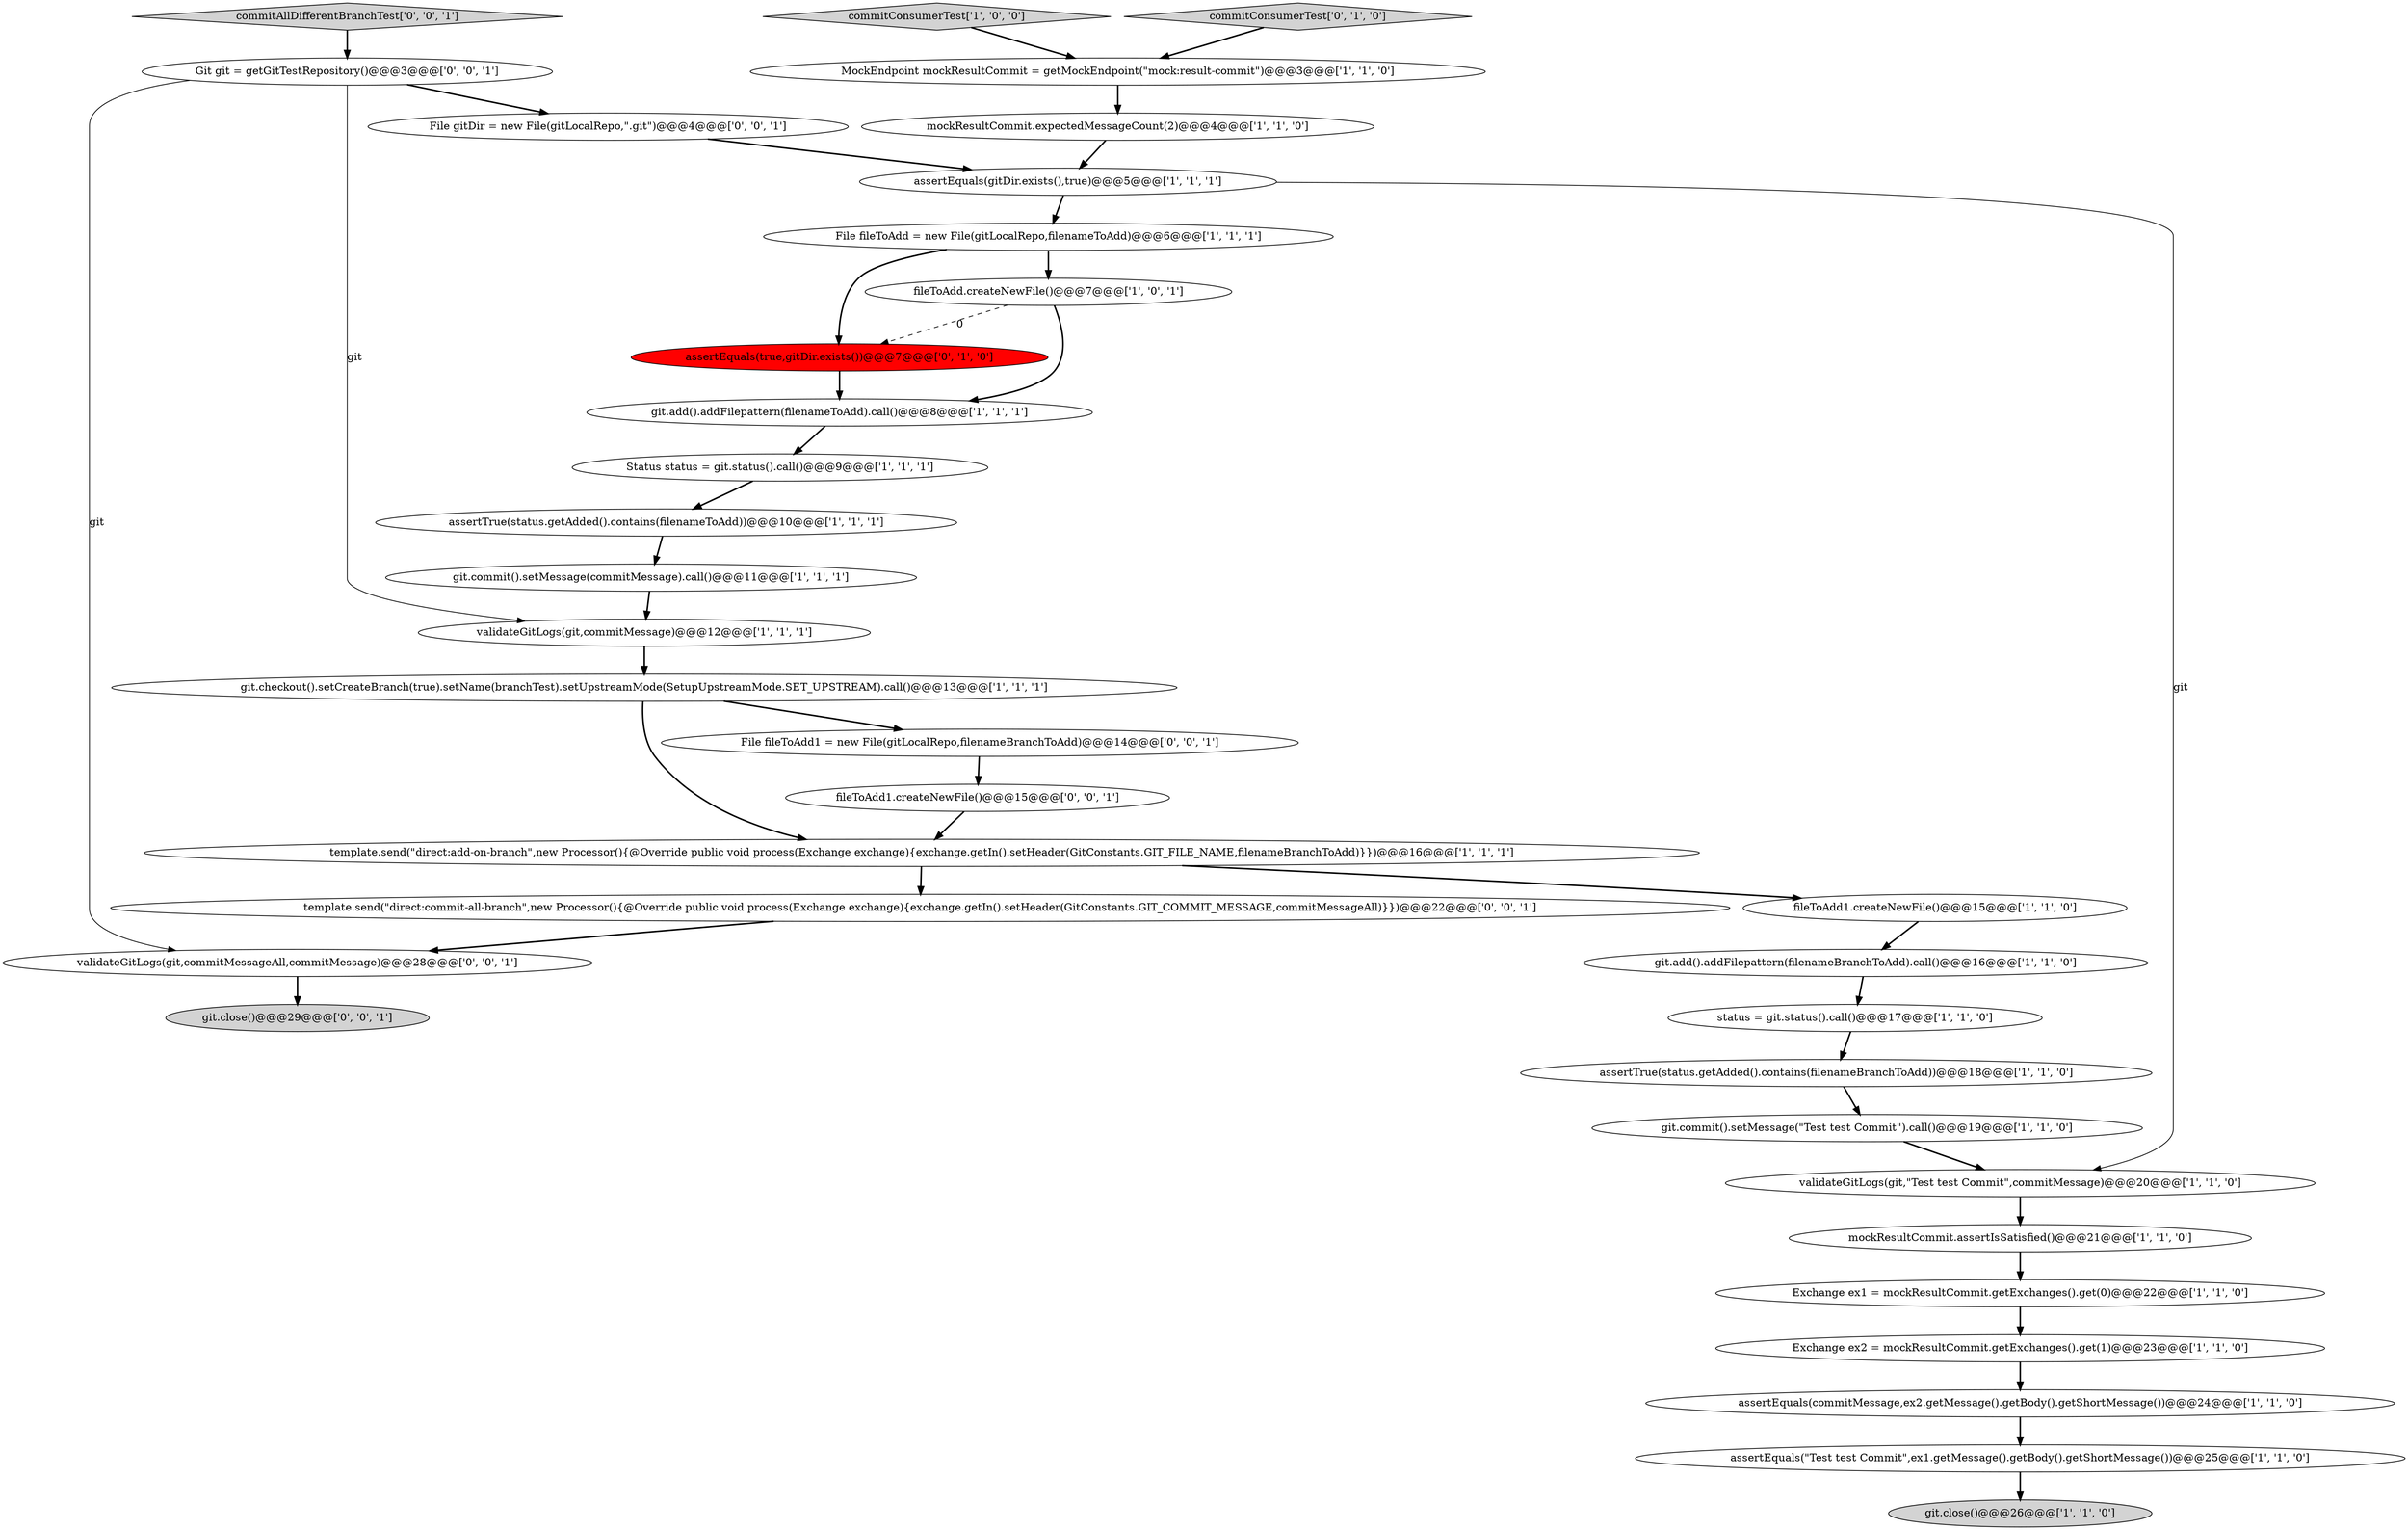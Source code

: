 digraph {
18 [style = filled, label = "mockResultCommit.expectedMessageCount(2)@@@4@@@['1', '1', '0']", fillcolor = white, shape = ellipse image = "AAA0AAABBB1BBB"];
29 [style = filled, label = "template.send(\"direct:commit-all-branch\",new Processor(){@Override public void process(Exchange exchange){exchange.getIn().setHeader(GitConstants.GIT_COMMIT_MESSAGE,commitMessageAll)}})@@@22@@@['0', '0', '1']", fillcolor = white, shape = ellipse image = "AAA0AAABBB3BBB"];
1 [style = filled, label = "File fileToAdd = new File(gitLocalRepo,filenameToAdd)@@@6@@@['1', '1', '1']", fillcolor = white, shape = ellipse image = "AAA0AAABBB1BBB"];
10 [style = filled, label = "assertTrue(status.getAdded().contains(filenameToAdd))@@@10@@@['1', '1', '1']", fillcolor = white, shape = ellipse image = "AAA0AAABBB1BBB"];
19 [style = filled, label = "validateGitLogs(git,commitMessage)@@@12@@@['1', '1', '1']", fillcolor = white, shape = ellipse image = "AAA0AAABBB1BBB"];
14 [style = filled, label = "fileToAdd1.createNewFile()@@@15@@@['1', '1', '0']", fillcolor = white, shape = ellipse image = "AAA0AAABBB1BBB"];
34 [style = filled, label = "git.close()@@@29@@@['0', '0', '1']", fillcolor = lightgray, shape = ellipse image = "AAA0AAABBB3BBB"];
15 [style = filled, label = "git.commit().setMessage(\"Test test Commit\").call()@@@19@@@['1', '1', '0']", fillcolor = white, shape = ellipse image = "AAA0AAABBB1BBB"];
30 [style = filled, label = "commitAllDifferentBranchTest['0', '0', '1']", fillcolor = lightgray, shape = diamond image = "AAA0AAABBB3BBB"];
31 [style = filled, label = "validateGitLogs(git,commitMessageAll,commitMessage)@@@28@@@['0', '0', '1']", fillcolor = white, shape = ellipse image = "AAA0AAABBB3BBB"];
4 [style = filled, label = "MockEndpoint mockResultCommit = getMockEndpoint(\"mock:result-commit\")@@@3@@@['1', '1', '0']", fillcolor = white, shape = ellipse image = "AAA0AAABBB1BBB"];
6 [style = filled, label = "assertTrue(status.getAdded().contains(filenameBranchToAdd))@@@18@@@['1', '1', '0']", fillcolor = white, shape = ellipse image = "AAA0AAABBB1BBB"];
33 [style = filled, label = "File fileToAdd1 = new File(gitLocalRepo,filenameBranchToAdd)@@@14@@@['0', '0', '1']", fillcolor = white, shape = ellipse image = "AAA0AAABBB3BBB"];
32 [style = filled, label = "fileToAdd1.createNewFile()@@@15@@@['0', '0', '1']", fillcolor = white, shape = ellipse image = "AAA0AAABBB3BBB"];
3 [style = filled, label = "status = git.status().call()@@@17@@@['1', '1', '0']", fillcolor = white, shape = ellipse image = "AAA0AAABBB1BBB"];
13 [style = filled, label = "git.add().addFilepattern(filenameToAdd).call()@@@8@@@['1', '1', '1']", fillcolor = white, shape = ellipse image = "AAA0AAABBB1BBB"];
27 [style = filled, label = "Git git = getGitTestRepository()@@@3@@@['0', '0', '1']", fillcolor = white, shape = ellipse image = "AAA0AAABBB3BBB"];
9 [style = filled, label = "template.send(\"direct:add-on-branch\",new Processor(){@Override public void process(Exchange exchange){exchange.getIn().setHeader(GitConstants.GIT_FILE_NAME,filenameBranchToAdd)}})@@@16@@@['1', '1', '1']", fillcolor = white, shape = ellipse image = "AAA0AAABBB1BBB"];
25 [style = filled, label = "assertEquals(true,gitDir.exists())@@@7@@@['0', '1', '0']", fillcolor = red, shape = ellipse image = "AAA1AAABBB2BBB"];
21 [style = filled, label = "Exchange ex1 = mockResultCommit.getExchanges().get(0)@@@22@@@['1', '1', '0']", fillcolor = white, shape = ellipse image = "AAA0AAABBB1BBB"];
2 [style = filled, label = "validateGitLogs(git,\"Test test Commit\",commitMessage)@@@20@@@['1', '1', '0']", fillcolor = white, shape = ellipse image = "AAA0AAABBB1BBB"];
22 [style = filled, label = "assertEquals(\"Test test Commit\",ex1.getMessage().getBody().getShortMessage())@@@25@@@['1', '1', '0']", fillcolor = white, shape = ellipse image = "AAA0AAABBB1BBB"];
26 [style = filled, label = "commitConsumerTest['0', '1', '0']", fillcolor = lightgray, shape = diamond image = "AAA0AAABBB2BBB"];
24 [style = filled, label = "commitConsumerTest['1', '0', '0']", fillcolor = lightgray, shape = diamond image = "AAA0AAABBB1BBB"];
7 [style = filled, label = "Exchange ex2 = mockResultCommit.getExchanges().get(1)@@@23@@@['1', '1', '0']", fillcolor = white, shape = ellipse image = "AAA0AAABBB1BBB"];
8 [style = filled, label = "mockResultCommit.assertIsSatisfied()@@@21@@@['1', '1', '0']", fillcolor = white, shape = ellipse image = "AAA0AAABBB1BBB"];
16 [style = filled, label = "Status status = git.status().call()@@@9@@@['1', '1', '1']", fillcolor = white, shape = ellipse image = "AAA0AAABBB1BBB"];
0 [style = filled, label = "git.commit().setMessage(commitMessage).call()@@@11@@@['1', '1', '1']", fillcolor = white, shape = ellipse image = "AAA0AAABBB1BBB"];
11 [style = filled, label = "git.add().addFilepattern(filenameBranchToAdd).call()@@@16@@@['1', '1', '0']", fillcolor = white, shape = ellipse image = "AAA0AAABBB1BBB"];
20 [style = filled, label = "git.checkout().setCreateBranch(true).setName(branchTest).setUpstreamMode(SetupUpstreamMode.SET_UPSTREAM).call()@@@13@@@['1', '1', '1']", fillcolor = white, shape = ellipse image = "AAA0AAABBB1BBB"];
5 [style = filled, label = "fileToAdd.createNewFile()@@@7@@@['1', '0', '1']", fillcolor = white, shape = ellipse image = "AAA0AAABBB1BBB"];
17 [style = filled, label = "assertEquals(gitDir.exists(),true)@@@5@@@['1', '1', '1']", fillcolor = white, shape = ellipse image = "AAA0AAABBB1BBB"];
12 [style = filled, label = "assertEquals(commitMessage,ex2.getMessage().getBody().getShortMessage())@@@24@@@['1', '1', '0']", fillcolor = white, shape = ellipse image = "AAA0AAABBB1BBB"];
23 [style = filled, label = "git.close()@@@26@@@['1', '1', '0']", fillcolor = lightgray, shape = ellipse image = "AAA0AAABBB1BBB"];
28 [style = filled, label = "File gitDir = new File(gitLocalRepo,\".git\")@@@4@@@['0', '0', '1']", fillcolor = white, shape = ellipse image = "AAA0AAABBB3BBB"];
1->5 [style = bold, label=""];
15->2 [style = bold, label=""];
17->1 [style = bold, label=""];
20->9 [style = bold, label=""];
16->10 [style = bold, label=""];
0->19 [style = bold, label=""];
7->12 [style = bold, label=""];
25->13 [style = bold, label=""];
19->20 [style = bold, label=""];
27->28 [style = bold, label=""];
29->31 [style = bold, label=""];
30->27 [style = bold, label=""];
18->17 [style = bold, label=""];
3->6 [style = bold, label=""];
4->18 [style = bold, label=""];
5->25 [style = dashed, label="0"];
26->4 [style = bold, label=""];
22->23 [style = bold, label=""];
13->16 [style = bold, label=""];
6->15 [style = bold, label=""];
20->33 [style = bold, label=""];
31->34 [style = bold, label=""];
27->19 [style = solid, label="git"];
32->9 [style = bold, label=""];
24->4 [style = bold, label=""];
11->3 [style = bold, label=""];
5->13 [style = bold, label=""];
10->0 [style = bold, label=""];
17->2 [style = solid, label="git"];
9->14 [style = bold, label=""];
27->31 [style = solid, label="git"];
8->21 [style = bold, label=""];
21->7 [style = bold, label=""];
28->17 [style = bold, label=""];
33->32 [style = bold, label=""];
9->29 [style = bold, label=""];
14->11 [style = bold, label=""];
1->25 [style = bold, label=""];
12->22 [style = bold, label=""];
2->8 [style = bold, label=""];
}
